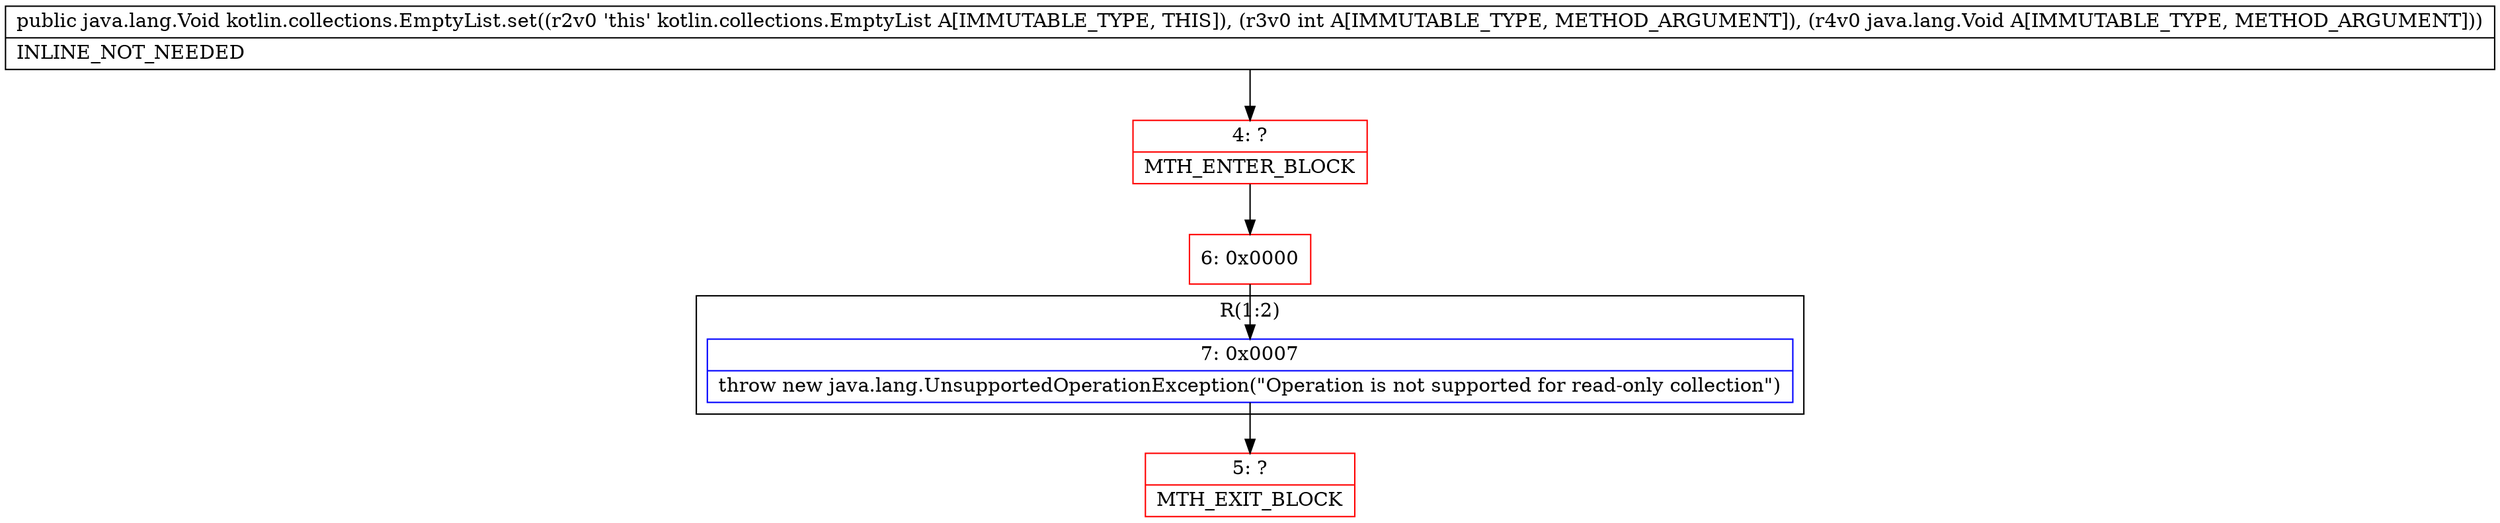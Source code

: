 digraph "CFG forkotlin.collections.EmptyList.set(ILjava\/lang\/Void;)Ljava\/lang\/Void;" {
subgraph cluster_Region_1307560590 {
label = "R(1:2)";
node [shape=record,color=blue];
Node_7 [shape=record,label="{7\:\ 0x0007|throw new java.lang.UnsupportedOperationException(\"Operation is not supported for read\-only collection\")\l}"];
}
Node_4 [shape=record,color=red,label="{4\:\ ?|MTH_ENTER_BLOCK\l}"];
Node_6 [shape=record,color=red,label="{6\:\ 0x0000}"];
Node_5 [shape=record,color=red,label="{5\:\ ?|MTH_EXIT_BLOCK\l}"];
MethodNode[shape=record,label="{public java.lang.Void kotlin.collections.EmptyList.set((r2v0 'this' kotlin.collections.EmptyList A[IMMUTABLE_TYPE, THIS]), (r3v0 int A[IMMUTABLE_TYPE, METHOD_ARGUMENT]), (r4v0 java.lang.Void A[IMMUTABLE_TYPE, METHOD_ARGUMENT]))  | INLINE_NOT_NEEDED\l}"];
MethodNode -> Node_4;Node_7 -> Node_5;
Node_4 -> Node_6;
Node_6 -> Node_7;
}

